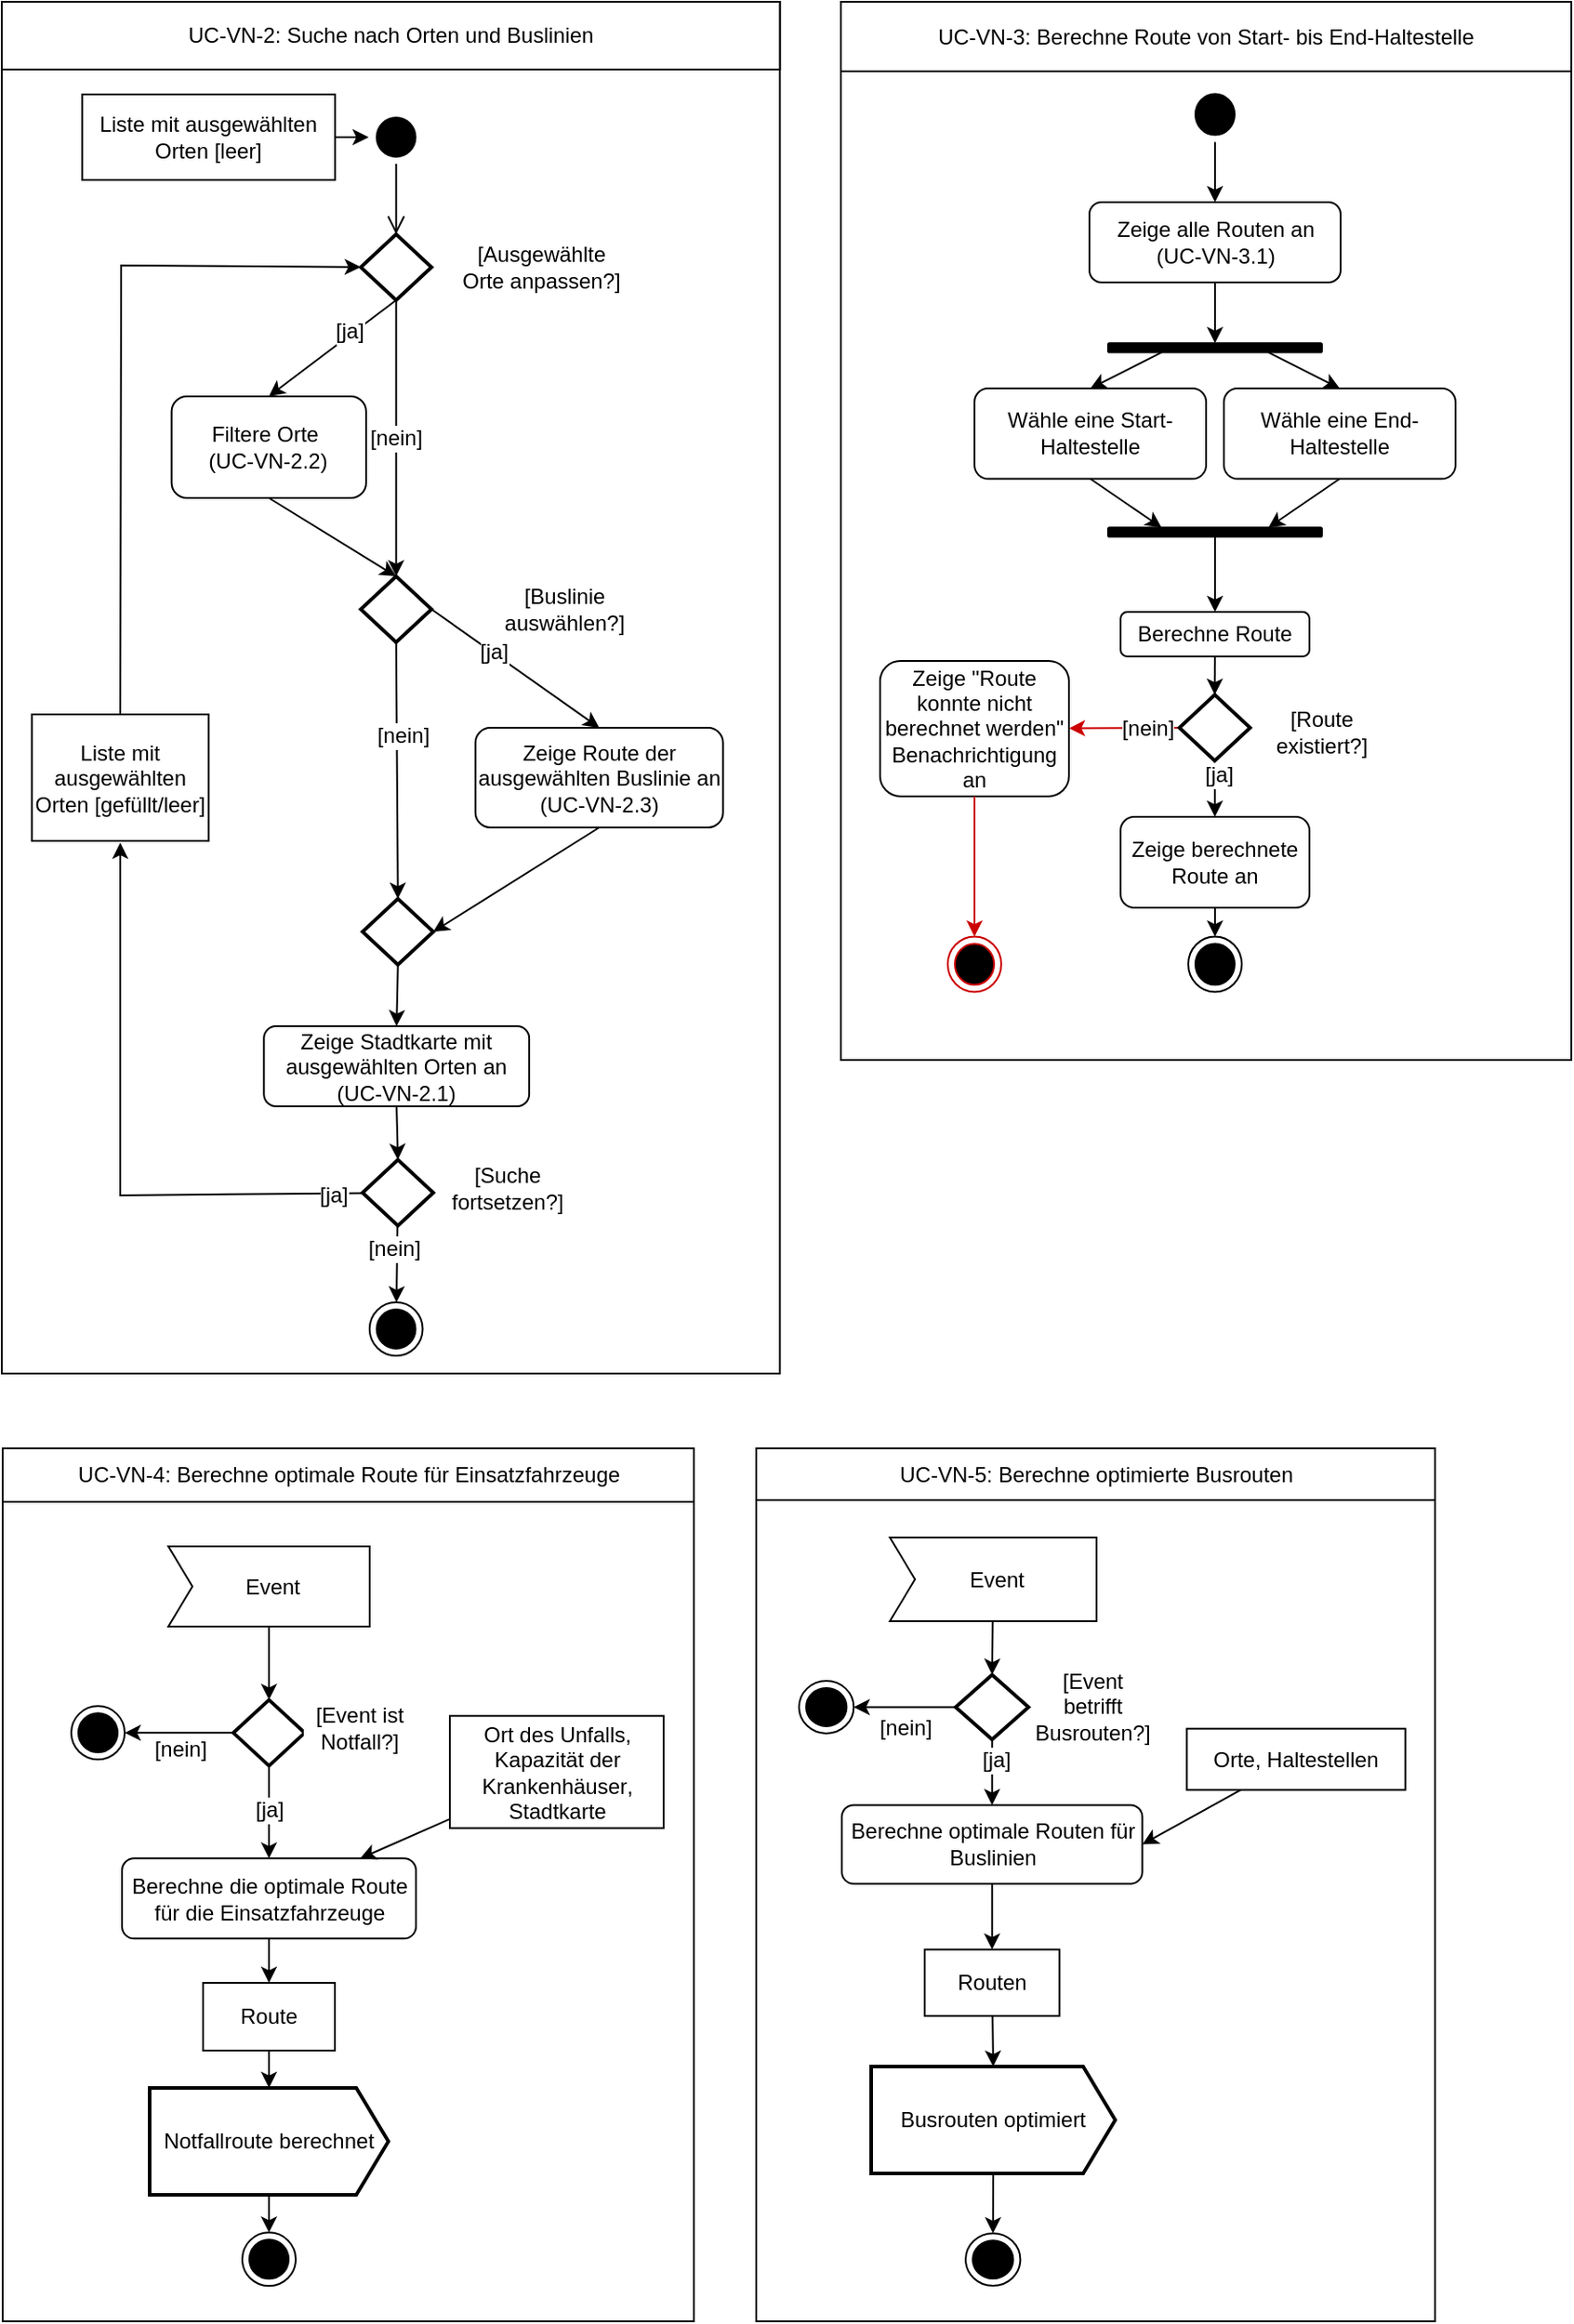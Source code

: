 <mxfile version="10.6.7" type="google"><diagram id="AXGGQtYxrSWORYiww602" name="Page-1"><mxGraphModel dx="2221" dy="715" grid="1" gridSize="10" guides="1" tooltips="1" connect="1" arrows="1" fold="1" page="1" pageScale="1" pageWidth="827" pageHeight="1169" math="0" shadow="0"><root><mxCell id="0"/><mxCell id="1" parent="0"/><mxCell id="OAen9JyRTrjCrC35t4y4-33" value="" style="group" parent="1" vertex="1" connectable="0"><mxGeometry x="-225.5" y="822.0" width="388" height="490" as="geometry"/></mxCell><mxCell id="2iGnEY-V47xP27pvORJV-48" value="" style="rounded=0;whiteSpace=wrap;html=1;" parent="OAen9JyRTrjCrC35t4y4-33" vertex="1"><mxGeometry width="388" height="490" as="geometry"/></mxCell><mxCell id="2iGnEY-V47xP27pvORJV-49" value="&lt;span lang=&quot;en&quot;&gt;UC-VN-4: Berechne optimale Route für Einsatzfahrzeuge&lt;/span&gt;&lt;br&gt;" style="rounded=0;whiteSpace=wrap;html=1;" parent="OAen9JyRTrjCrC35t4y4-33" vertex="1"><mxGeometry width="388" height="30" as="geometry"/></mxCell><mxCell id="2iGnEY-V47xP27pvORJV-52" value="" style="ellipse;html=1;shape=endState;fillColor=#000000;strokeColor=#000000;rounded=1;" parent="OAen9JyRTrjCrC35t4y4-33" vertex="1"><mxGeometry x="134.5" y="440.176" width="30" height="30" as="geometry"/></mxCell><mxCell id="2iGnEY-V47xP27pvORJV-62" value="Berechne die optimale Route für die Einsatzfahrzeuge" style="rounded=1;whiteSpace=wrap;html=1;" parent="OAen9JyRTrjCrC35t4y4-33" vertex="1"><mxGeometry x="67.0" y="230.176" width="165" height="45" as="geometry"/></mxCell><mxCell id="qJy5yCjfcx5cEMB7GCd0-231" style="edgeStyle=none;rounded=0;orthogonalLoop=1;jettySize=auto;html=1;strokeColor=#000000;strokeWidth=1;" parent="OAen9JyRTrjCrC35t4y4-33" source="qJy5yCjfcx5cEMB7GCd0-197" target="2iGnEY-V47xP27pvORJV-62" edge="1"><mxGeometry relative="1" as="geometry"/></mxCell><mxCell id="qJy5yCjfcx5cEMB7GCd0-197" value="&lt;span&gt;Ort des Unfalls, Kapazität der Krankenhäuser&lt;/span&gt;&lt;span lang=&quot;en&quot;&gt;, Stadtkarte&lt;/span&gt;&lt;span&gt;&lt;br&gt;&lt;/span&gt;" style="rounded=0;whiteSpace=wrap;html=1;strokeColor=#000000;fillColor=#FFFFFF;" parent="OAen9JyRTrjCrC35t4y4-33" vertex="1"><mxGeometry x="251" y="150.176" width="120" height="63" as="geometry"/></mxCell><mxCell id="qJy5yCjfcx5cEMB7GCd0-201" style="edgeStyle=none;rounded=0;orthogonalLoop=1;jettySize=auto;html=1;strokeColor=#000000;strokeWidth=1;exitX=0.5;exitY=1;exitDx=0;exitDy=0;exitPerimeter=0;entryX=0.5;entryY=0;entryDx=0;entryDy=0;" parent="OAen9JyRTrjCrC35t4y4-33" source="7tnzGCAv0lL4nqA43uXP-8" target="2iGnEY-V47xP27pvORJV-52" edge="1"><mxGeometry relative="1" as="geometry"><mxPoint x="145.5" y="305.676" as="targetPoint"/><mxPoint x="149.5" y="416.676" as="sourcePoint"/></mxGeometry></mxCell><mxCell id="qJy5yCjfcx5cEMB7GCd0-226" style="edgeStyle=none;rounded=0;orthogonalLoop=1;jettySize=auto;html=1;strokeColor=#000000;strokeWidth=1;" parent="OAen9JyRTrjCrC35t4y4-33" source="qJy5yCjfcx5cEMB7GCd0-224" target="2iGnEY-V47xP27pvORJV-62" edge="1"><mxGeometry relative="1" as="geometry"><Array as="points"/></mxGeometry></mxCell><mxCell id="qJy5yCjfcx5cEMB7GCd0-227" value="[ja]" style="text;html=1;resizable=0;points=[];align=center;verticalAlign=middle;labelBackgroundColor=#ffffff;" parent="qJy5yCjfcx5cEMB7GCd0-226" vertex="1" connectable="0"><mxGeometry x="-0.045" relative="1" as="geometry"><mxPoint as="offset"/></mxGeometry></mxCell><mxCell id="qJy5yCjfcx5cEMB7GCd0-224" value="" style="strokeWidth=2;html=1;shape=mxgraph.flowchart.decision;whiteSpace=wrap;fillColor=none;direction=south;" parent="OAen9JyRTrjCrC35t4y4-33" vertex="1"><mxGeometry x="129.5" y="141.176" width="40" height="37" as="geometry"/></mxCell><mxCell id="qJy5yCjfcx5cEMB7GCd0-225" value="&lt;span&gt;[Event ist Notfall&lt;/span&gt;&lt;span&gt;?]&lt;/span&gt;" style="rounded=0;whiteSpace=wrap;html=1;strokeColor=none;" parent="OAen9JyRTrjCrC35t4y4-33" vertex="1"><mxGeometry x="169.0" y="147" width="62" height="20" as="geometry"/></mxCell><mxCell id="qJy5yCjfcx5cEMB7GCd0-229" style="edgeStyle=none;rounded=0;orthogonalLoop=1;jettySize=auto;html=1;strokeColor=#000000;strokeWidth=1;" parent="OAen9JyRTrjCrC35t4y4-33" source="qJy5yCjfcx5cEMB7GCd0-224" target="OAen9JyRTrjCrC35t4y4-4" edge="1"><mxGeometry relative="1" as="geometry"><mxPoint x="75.833" y="159.667" as="targetPoint"/></mxGeometry></mxCell><mxCell id="qJy5yCjfcx5cEMB7GCd0-230" value="[nein]" style="text;html=1;resizable=0;points=[];align=center;verticalAlign=middle;labelBackgroundColor=#ffffff;" parent="qJy5yCjfcx5cEMB7GCd0-229" vertex="1" connectable="0"><mxGeometry x="-0.352" y="3" relative="1" as="geometry"><mxPoint x="-10" y="6" as="offset"/></mxGeometry></mxCell><mxCell id="OAen9JyRTrjCrC35t4y4-4" value="" style="ellipse;html=1;shape=endState;fillColor=#000000;strokeColor=#000000;rounded=1;" parent="OAen9JyRTrjCrC35t4y4-33" vertex="1"><mxGeometry x="38.5" y="144.676" width="30" height="30" as="geometry"/></mxCell><mxCell id="OAen9JyRTrjCrC35t4y4-21" value="" style="edgeStyle=none;rounded=0;orthogonalLoop=1;jettySize=auto;html=1;" parent="OAen9JyRTrjCrC35t4y4-33" source="OAen9JyRTrjCrC35t4y4-19" target="qJy5yCjfcx5cEMB7GCd0-224" edge="1"><mxGeometry relative="1" as="geometry"/></mxCell><mxCell id="OAen9JyRTrjCrC35t4y4-19" value="&amp;nbsp;Event&lt;br&gt;" style="html=1;shape=mxgraph.sysml.accEvent;strokeWidth=1;whiteSpace=wrap;align=center;" parent="OAen9JyRTrjCrC35t4y4-33" vertex="1"><mxGeometry x="93" y="55" width="113" height="45" as="geometry"/></mxCell><mxCell id="qJy5yCjfcx5cEMB7GCd0-233" value="&lt;span&gt;Route&lt;br&gt;&lt;/span&gt;" style="rounded=0;whiteSpace=wrap;html=1;strokeColor=#000000;fillColor=#FFFFFF;" parent="OAen9JyRTrjCrC35t4y4-33" vertex="1"><mxGeometry x="112.5" y="300" width="74" height="38" as="geometry"/></mxCell><mxCell id="OAen9JyRTrjCrC35t4y4-25" style="edgeStyle=none;rounded=0;orthogonalLoop=1;jettySize=auto;html=1;strokeColor=#000000;strokeWidth=1;" parent="OAen9JyRTrjCrC35t4y4-33" source="2iGnEY-V47xP27pvORJV-62" target="qJy5yCjfcx5cEMB7GCd0-233" edge="1"><mxGeometry relative="1" as="geometry"><mxPoint x="135.398" y="410.203" as="targetPoint"/><mxPoint x="144.057" y="275.176" as="sourcePoint"/></mxGeometry></mxCell><mxCell id="OAen9JyRTrjCrC35t4y4-26" style="edgeStyle=none;rounded=0;orthogonalLoop=1;jettySize=auto;html=1;strokeColor=#000000;strokeWidth=1;entryX=0.5;entryY=0;entryDx=0;entryDy=0;entryPerimeter=0;" parent="OAen9JyRTrjCrC35t4y4-33" source="qJy5yCjfcx5cEMB7GCd0-233" target="7tnzGCAv0lL4nqA43uXP-8" edge="1"><mxGeometry relative="1" as="geometry"><mxPoint x="149.5" y="359.676" as="targetPoint"/><mxPoint x="145.077" y="338" as="sourcePoint"/></mxGeometry></mxCell><mxCell id="7tnzGCAv0lL4nqA43uXP-8" value="&lt;span&gt;Notfallroute berechnet&lt;/span&gt;" style="html=1;shape=mxgraph.sysml.sendSigAct;strokeWidth=2;whiteSpace=wrap;align=center;" parent="OAen9JyRTrjCrC35t4y4-33" vertex="1"><mxGeometry x="82.5" y="359.0" width="134" height="60" as="geometry"/></mxCell><mxCell id="OAen9JyRTrjCrC35t4y4-34" value="" style="group" parent="1" vertex="1" connectable="0"><mxGeometry x="196.5" y="822.0" width="382" height="490" as="geometry"/></mxCell><mxCell id="qJy5yCjfcx5cEMB7GCd0-209" value="" style="rounded=0;whiteSpace=wrap;html=1;" parent="OAen9JyRTrjCrC35t4y4-34" vertex="1"><mxGeometry x="1" width="381" height="490" as="geometry"/></mxCell><mxCell id="qJy5yCjfcx5cEMB7GCd0-210" value="&lt;span lang=&quot;en&quot;&gt;UC-VN-5: Berechne optimierte Busrouten&lt;/span&gt;&lt;br&gt;" style="rounded=0;whiteSpace=wrap;html=1;" parent="OAen9JyRTrjCrC35t4y4-34" vertex="1"><mxGeometry x="1" width="381" height="29" as="geometry"/></mxCell><mxCell id="qJy5yCjfcx5cEMB7GCd0-212" value="" style="ellipse;html=1;shape=endState;fillColor=#000000;strokeColor=#000000;rounded=1;" parent="OAen9JyRTrjCrC35t4y4-34" vertex="1"><mxGeometry x="118.539" y="440.586" width="30.665" height="29.452" as="geometry"/></mxCell><mxCell id="qJy5yCjfcx5cEMB7GCd0-215" value="Berechne optimale Routen für Buslinien" style="rounded=1;whiteSpace=wrap;html=1;" parent="OAen9JyRTrjCrC35t4y4-34" vertex="1"><mxGeometry x="49.042" y="200.207" width="168.659" height="44.178" as="geometry"/></mxCell><mxCell id="qJy5yCjfcx5cEMB7GCd0-218" style="edgeStyle=none;rounded=0;orthogonalLoop=1;jettySize=auto;html=1;strokeColor=#000000;strokeWidth=1;entryX=1;entryY=0.5;entryDx=0;entryDy=0;" parent="OAen9JyRTrjCrC35t4y4-34" source="qJy5yCjfcx5cEMB7GCd0-219" target="qJy5yCjfcx5cEMB7GCd0-215" edge="1"><mxGeometry relative="1" as="geometry"/></mxCell><mxCell id="qJy5yCjfcx5cEMB7GCd0-219" value="&lt;span&gt;Orte, Haltestellen&lt;br&gt;&lt;/span&gt;" style="rounded=0;whiteSpace=wrap;html=1;strokeColor=#000000;fillColor=#FFFFFF;" parent="OAen9JyRTrjCrC35t4y4-34" vertex="1"><mxGeometry x="242.676" y="157.347" width="122.661" height="34.361" as="geometry"/></mxCell><mxCell id="qJy5yCjfcx5cEMB7GCd0-222" style="edgeStyle=none;rounded=0;orthogonalLoop=1;jettySize=auto;html=1;strokeColor=#000000;strokeWidth=1;" parent="OAen9JyRTrjCrC35t4y4-34" source="qJy5yCjfcx5cEMB7GCd0-215" target="qJy5yCjfcx5cEMB7GCd0-245" edge="1"><mxGeometry relative="1" as="geometry"><mxPoint x="130.816" y="266.475" as="targetPoint"/></mxGeometry></mxCell><mxCell id="qJy5yCjfcx5cEMB7GCd0-241" style="edgeStyle=none;rounded=0;orthogonalLoop=1;jettySize=auto;html=1;strokeColor=#000000;strokeWidth=1;" parent="OAen9JyRTrjCrC35t4y4-34" source="qJy5yCjfcx5cEMB7GCd0-235" target="qJy5yCjfcx5cEMB7GCd0-215" edge="1"><mxGeometry relative="1" as="geometry"/></mxCell><mxCell id="qJy5yCjfcx5cEMB7GCd0-244" value="[ja]" style="text;html=1;resizable=0;points=[];align=center;verticalAlign=middle;labelBackgroundColor=#ffffff;" parent="qJy5yCjfcx5cEMB7GCd0-241" vertex="1" connectable="0"><mxGeometry x="-0.365" y="2" relative="1" as="geometry"><mxPoint as="offset"/></mxGeometry></mxCell><mxCell id="qJy5yCjfcx5cEMB7GCd0-235" value="" style="strokeWidth=2;html=1;shape=mxgraph.flowchart.decision;whiteSpace=wrap;fillColor=none;direction=south;" parent="OAen9JyRTrjCrC35t4y4-34" vertex="1"><mxGeometry x="112.928" y="127.068" width="40.887" height="36.324" as="geometry"/></mxCell><mxCell id="qJy5yCjfcx5cEMB7GCd0-214" style="edgeStyle=none;rounded=0;orthogonalLoop=1;jettySize=auto;html=1;strokeColor=#000000;strokeWidth=1;entryX=0;entryY=0.5;entryDx=0;entryDy=0;entryPerimeter=0;" parent="OAen9JyRTrjCrC35t4y4-34" source="OAen9JyRTrjCrC35t4y4-24" target="qJy5yCjfcx5cEMB7GCd0-235" edge="1"><mxGeometry relative="1" as="geometry"><mxPoint x="130.576" y="83.699" as="sourcePoint"/><mxPoint x="130.816" y="77.808" as="targetPoint"/></mxGeometry></mxCell><mxCell id="qJy5yCjfcx5cEMB7GCd0-236" style="edgeStyle=none;rounded=0;orthogonalLoop=1;jettySize=auto;html=1;strokeColor=#000000;strokeWidth=1;" parent="OAen9JyRTrjCrC35t4y4-34" source="qJy5yCjfcx5cEMB7GCd0-235" target="OAen9JyRTrjCrC35t4y4-14" edge="1"><mxGeometry relative="1" as="geometry"><mxPoint x="61.138" y="146.039" as="targetPoint"/></mxGeometry></mxCell><mxCell id="qJy5yCjfcx5cEMB7GCd0-237" value="[nein]" style="text;html=1;resizable=0;points=[];align=center;verticalAlign=middle;labelBackgroundColor=#ffffff;" parent="qJy5yCjfcx5cEMB7GCd0-236" vertex="1" connectable="0"><mxGeometry x="-0.352" y="3" relative="1" as="geometry"><mxPoint x="-10" y="9" as="offset"/></mxGeometry></mxCell><mxCell id="qJy5yCjfcx5cEMB7GCd0-243" value="&lt;span&gt;[Event betrifft Busrouten?&lt;/span&gt;&lt;span&gt;]&lt;/span&gt;" style="rounded=0;whiteSpace=wrap;html=1;strokeColor=none;" parent="OAen9JyRTrjCrC35t4y4-34" vertex="1"><mxGeometry x="158.926" y="135.24" width="63.375" height="19.635" as="geometry"/></mxCell><mxCell id="qJy5yCjfcx5cEMB7GCd0-245" value="&lt;span&gt;Routen&lt;br&gt;&lt;/span&gt;" style="rounded=0;whiteSpace=wrap;html=1;strokeColor=#000000;fillColor=#FFFFFF;" parent="OAen9JyRTrjCrC35t4y4-34" vertex="1"><mxGeometry x="95.551" y="281.301" width="75.641" height="37.306" as="geometry"/></mxCell><mxCell id="OAen9JyRTrjCrC35t4y4-14" value="" style="ellipse;html=1;shape=endState;fillColor=#000000;strokeColor=#000000;rounded=1;" parent="OAen9JyRTrjCrC35t4y4-34" vertex="1"><mxGeometry x="25.021" y="130.504" width="30.665" height="29.452" as="geometry"/></mxCell><mxCell id="OAen9JyRTrjCrC35t4y4-27" style="edgeStyle=none;rounded=0;orthogonalLoop=1;jettySize=auto;html=1;exitX=0.5;exitY=1;exitDx=0;exitDy=0;exitPerimeter=0;" parent="OAen9JyRTrjCrC35t4y4-34" source="7tnzGCAv0lL4nqA43uXP-7" target="qJy5yCjfcx5cEMB7GCd0-212" edge="1"><mxGeometry relative="1" as="geometry"><mxPoint x="133.07" y="396.176" as="sourcePoint"/></mxGeometry></mxCell><mxCell id="OAen9JyRTrjCrC35t4y4-16" style="edgeStyle=none;rounded=0;orthogonalLoop=1;jettySize=auto;html=1;entryX=0.5;entryY=0;entryDx=0;entryDy=0;entryPerimeter=0;" parent="OAen9JyRTrjCrC35t4y4-34" source="qJy5yCjfcx5cEMB7GCd0-245" target="7tnzGCAv0lL4nqA43uXP-7" edge="1"><mxGeometry relative="1" as="geometry"><mxPoint x="133.371" y="339.176" as="targetPoint"/></mxGeometry></mxCell><mxCell id="OAen9JyRTrjCrC35t4y4-24" value="&amp;nbsp;Event&lt;br&gt;" style="html=1;shape=mxgraph.sysml.accEvent;strokeWidth=1;whiteSpace=wrap;align=center;" parent="OAen9JyRTrjCrC35t4y4-34" vertex="1"><mxGeometry x="76" y="50" width="116" height="47" as="geometry"/></mxCell><mxCell id="7tnzGCAv0lL4nqA43uXP-7" value="Busrouten optimiert" style="html=1;shape=mxgraph.sysml.sendSigAct;strokeWidth=2;whiteSpace=wrap;align=center;" parent="OAen9JyRTrjCrC35t4y4-34" vertex="1"><mxGeometry x="65.5" y="347.0" width="137" height="60" as="geometry"/></mxCell><mxCell id="7tnzGCAv0lL4nqA43uXP-5" value="" style="group" parent="1" vertex="1" connectable="0"><mxGeometry x="-226" y="10" width="436.741" height="770" as="geometry"/></mxCell><mxCell id="2iGnEY-V47xP27pvORJV-1" value="" style="rounded=0;whiteSpace=wrap;html=1;" parent="7tnzGCAv0lL4nqA43uXP-5" vertex="1"><mxGeometry width="436.741" height="770" as="geometry"/></mxCell><mxCell id="2iGnEY-V47xP27pvORJV-6" value="&lt;div&gt;UC-VN-2: Suche nach Orten und Buslinien&lt;/div&gt;" style="rounded=0;whiteSpace=wrap;html=1;" parent="7tnzGCAv0lL4nqA43uXP-5" vertex="1"><mxGeometry width="436.741" height="38" as="geometry"/></mxCell><mxCell id="2iGnEY-V47xP27pvORJV-24" value="" style="ellipse;html=1;shape=endState;fillColor=#000000;strokeColor=#000000;rounded=1;" parent="7tnzGCAv0lL4nqA43uXP-5" vertex="1"><mxGeometry x="206.459" y="730" width="29.778" height="30" as="geometry"/></mxCell><mxCell id="2iGnEY-V47xP27pvORJV-2" value="" style="ellipse;html=1;shape=startState;fillColor=#000000;strokeColor=#000000;" parent="7tnzGCAv0lL4nqA43uXP-5" vertex="1"><mxGeometry x="206.459" y="61" width="29.778" height="30" as="geometry"/></mxCell><mxCell id="2iGnEY-V47xP27pvORJV-3" value="" style="html=1;verticalAlign=bottom;endArrow=open;endSize=8;strokeColor=#000000;exitX=0.5;exitY=1;exitDx=0;exitDy=0;" parent="7tnzGCAv0lL4nqA43uXP-5" source="2iGnEY-V47xP27pvORJV-2" target="qJy5yCjfcx5cEMB7GCd0-19" edge="1"><mxGeometry relative="1" as="geometry"><mxPoint x="198.519" y="170" as="targetPoint"/><mxPoint x="221.844" y="91" as="sourcePoint"/></mxGeometry></mxCell><mxCell id="2iGnEY-V47xP27pvORJV-8" value="&lt;span&gt;Filtere Orte&amp;nbsp;&lt;br&gt;(&lt;/span&gt;UC-VN-2.2&lt;span&gt;)&lt;br&gt;&lt;/span&gt;" style="rounded=1;whiteSpace=wrap;html=1;" parent="7tnzGCAv0lL4nqA43uXP-5" vertex="1"><mxGeometry x="95.322" y="221.5" width="109.185" height="57" as="geometry"/></mxCell><mxCell id="2iGnEY-V47xP27pvORJV-10" value="Zeige Route der ausgewählten Buslinie an (UC-VN-2.3)&lt;span&gt;&lt;br&gt;&lt;/span&gt;" style="rounded=1;whiteSpace=wrap;html=1;" parent="7tnzGCAv0lL4nqA43uXP-5" vertex="1"><mxGeometry x="265.87" y="407.5" width="138.963" height="56" as="geometry"/></mxCell><mxCell id="2iGnEY-V47xP27pvORJV-13" style="edgeStyle=none;rounded=0;orthogonalLoop=1;jettySize=auto;html=1;strokeColor=#000000;exitX=1;exitY=0.5;exitDx=0;exitDy=0;exitPerimeter=0;entryX=0.5;entryY=0;entryDx=0;entryDy=0;" parent="7tnzGCAv0lL4nqA43uXP-5" source="qJy5yCjfcx5cEMB7GCd0-19" target="2iGnEY-V47xP27pvORJV-8" edge="1"><mxGeometry relative="1" as="geometry"><mxPoint x="221" y="303" as="sourcePoint"/></mxGeometry></mxCell><mxCell id="qJy5yCjfcx5cEMB7GCd0-6" style="edgeStyle=none;rounded=0;orthogonalLoop=1;jettySize=auto;html=1;exitX=0.5;exitY=0;exitDx=0;exitDy=0;exitPerimeter=0;entryX=0.5;entryY=0;entryDx=0;entryDy=0;" parent="7tnzGCAv0lL4nqA43uXP-5" source="2iGnEY-V47xP27pvORJV-54" target="2iGnEY-V47xP27pvORJV-10" edge="1"><mxGeometry relative="1" as="geometry"><mxPoint x="145" y="546" as="targetPoint"/></mxGeometry></mxCell><mxCell id="qJy5yCjfcx5cEMB7GCd0-7" value="[ja]" style="text;html=1;resizable=0;points=[];align=center;verticalAlign=middle;labelBackgroundColor=#ffffff;" parent="qJy5yCjfcx5cEMB7GCd0-6" vertex="1" connectable="0"><mxGeometry x="-0.285" relative="1" as="geometry"><mxPoint x="1" as="offset"/></mxGeometry></mxCell><mxCell id="qJy5yCjfcx5cEMB7GCd0-8" style="edgeStyle=none;rounded=0;orthogonalLoop=1;jettySize=auto;html=1;exitX=0.5;exitY=1;exitDx=0;exitDy=0;entryX=0;entryY=0.5;entryDx=0;entryDy=0;entryPerimeter=0;" parent="7tnzGCAv0lL4nqA43uXP-5" source="qJy5yCjfcx5cEMB7GCd0-22" target="qJy5yCjfcx5cEMB7GCd0-11" edge="1"><mxGeometry relative="1" as="geometry"><mxPoint x="300" y="546" as="targetPoint"/></mxGeometry></mxCell><mxCell id="2iGnEY-V47xP27pvORJV-54" value="" style="strokeWidth=2;html=1;shape=mxgraph.flowchart.decision;whiteSpace=wrap;fillColor=none;direction=south;" parent="7tnzGCAv0lL4nqA43uXP-5" vertex="1"><mxGeometry x="201.496" y="322.5" width="39.704" height="37" as="geometry"/></mxCell><mxCell id="qJy5yCjfcx5cEMB7GCd0-3" style="edgeStyle=none;rounded=0;orthogonalLoop=1;jettySize=auto;html=1;entryX=0;entryY=0.5;entryDx=0;entryDy=0;entryPerimeter=0;exitX=0.5;exitY=1;exitDx=0;exitDy=0;" parent="7tnzGCAv0lL4nqA43uXP-5" source="2iGnEY-V47xP27pvORJV-8" target="2iGnEY-V47xP27pvORJV-54" edge="1"><mxGeometry relative="1" as="geometry"><mxPoint x="211.67" y="416" as="targetPoint"/></mxGeometry></mxCell><mxCell id="qJy5yCjfcx5cEMB7GCd0-17" style="edgeStyle=none;rounded=0;orthogonalLoop=1;jettySize=auto;html=1;" parent="7tnzGCAv0lL4nqA43uXP-5" source="qJy5yCjfcx5cEMB7GCd0-11" target="2iGnEY-V47xP27pvORJV-24" edge="1"><mxGeometry relative="1" as="geometry"><mxPoint x="213.407" y="720" as="targetPoint"/></mxGeometry></mxCell><mxCell id="qJy5yCjfcx5cEMB7GCd0-27" value="[nein]" style="text;html=1;resizable=0;points=[];align=center;verticalAlign=middle;labelBackgroundColor=#ffffff;" parent="qJy5yCjfcx5cEMB7GCd0-17" vertex="1" connectable="0"><mxGeometry x="-0.419" y="-2" relative="1" as="geometry"><mxPoint as="offset"/></mxGeometry></mxCell><mxCell id="qJy5yCjfcx5cEMB7GCd0-11" value="" style="strokeWidth=2;html=1;shape=mxgraph.flowchart.decision;whiteSpace=wrap;fillColor=none;direction=south;" parent="7tnzGCAv0lL4nqA43uXP-5" vertex="1"><mxGeometry x="202.496" y="650" width="39.704" height="37" as="geometry"/></mxCell><mxCell id="qJy5yCjfcx5cEMB7GCd0-13" value="&lt;span&gt;[Buslinie auswählen&lt;/span&gt;&lt;span&gt;?]&lt;/span&gt;" style="rounded=0;whiteSpace=wrap;html=1;strokeColor=none;" parent="7tnzGCAv0lL4nqA43uXP-5" vertex="1"><mxGeometry x="266" y="325.5" width="100" height="31" as="geometry"/></mxCell><mxCell id="qJy5yCjfcx5cEMB7GCd0-19" value="" style="strokeWidth=2;html=1;shape=mxgraph.flowchart.decision;whiteSpace=wrap;fillColor=none;direction=south;" parent="7tnzGCAv0lL4nqA43uXP-5" vertex="1"><mxGeometry x="201.496" y="130.5" width="39.704" height="37" as="geometry"/></mxCell><mxCell id="qJy5yCjfcx5cEMB7GCd0-24" style="edgeStyle=none;rounded=0;orthogonalLoop=1;jettySize=auto;html=1;exitX=0.5;exitY=0;exitDx=0;exitDy=0;" parent="7tnzGCAv0lL4nqA43uXP-5" edge="1"><mxGeometry relative="1" as="geometry"><mxPoint x="278" y="126" as="sourcePoint"/><mxPoint x="278" y="126" as="targetPoint"/></mxGeometry></mxCell><mxCell id="qJy5yCjfcx5cEMB7GCd0-26" value="&lt;span&gt;[Suche fortsetzen&lt;/span&gt;&lt;span&gt;?]&lt;/span&gt;" style="rounded=0;whiteSpace=wrap;html=1;strokeColor=none;" parent="7tnzGCAv0lL4nqA43uXP-5" vertex="1"><mxGeometry x="252.615" y="656" width="61.541" height="20" as="geometry"/></mxCell><mxCell id="qJy5yCjfcx5cEMB7GCd0-35" style="edgeStyle=none;rounded=0;orthogonalLoop=1;jettySize=auto;html=1;" parent="7tnzGCAv0lL4nqA43uXP-5" source="qJy5yCjfcx5cEMB7GCd0-34" target="2iGnEY-V47xP27pvORJV-2" edge="1"><mxGeometry relative="1" as="geometry"><Array as="points"><mxPoint x="205.963" y="76"/></Array></mxGeometry></mxCell><mxCell id="qJy5yCjfcx5cEMB7GCd0-34" value="Liste mit ausgewählten Orten [leer]" style="rounded=0;whiteSpace=wrap;html=1;" parent="7tnzGCAv0lL4nqA43uXP-5" vertex="1"><mxGeometry x="45.163" y="52" width="141.941" height="48" as="geometry"/></mxCell><mxCell id="qJy5yCjfcx5cEMB7GCd0-36" value="Liste mit ausgewählten Orten [gefüllt/leer]" style="rounded=0;whiteSpace=wrap;html=1;" parent="7tnzGCAv0lL4nqA43uXP-5" vertex="1"><mxGeometry x="16.874" y="400" width="99.259" height="71" as="geometry"/></mxCell><mxCell id="qJy5yCjfcx5cEMB7GCd0-28" style="edgeStyle=none;rounded=0;orthogonalLoop=1;jettySize=auto;html=1;exitX=0.5;exitY=0;exitDx=0;exitDy=0;" parent="7tnzGCAv0lL4nqA43uXP-5" source="qJy5yCjfcx5cEMB7GCd0-36" target="qJy5yCjfcx5cEMB7GCd0-19" edge="1"><mxGeometry relative="1" as="geometry"><mxPoint x="69.481" y="412" as="sourcePoint"/><Array as="points"><mxPoint x="67.0" y="148"/></Array></mxGeometry></mxCell><mxCell id="qJy5yCjfcx5cEMB7GCd0-37" style="edgeStyle=none;rounded=0;orthogonalLoop=1;jettySize=auto;html=1;" parent="7tnzGCAv0lL4nqA43uXP-5" source="qJy5yCjfcx5cEMB7GCd0-11" edge="1"><mxGeometry relative="1" as="geometry"><mxPoint x="193.556" y="668.441" as="sourcePoint"/><mxPoint x="66.504" y="472" as="targetPoint"/><Array as="points"><mxPoint x="66.504" y="670"/></Array></mxGeometry></mxCell><mxCell id="qJy5yCjfcx5cEMB7GCd0-38" value="[ja]" style="text;html=1;resizable=0;points=[];align=center;verticalAlign=middle;labelBackgroundColor=#ffffff;" parent="qJy5yCjfcx5cEMB7GCd0-37" vertex="1" connectable="0"><mxGeometry x="-0.899" y="1" relative="1" as="geometry"><mxPoint as="offset"/></mxGeometry></mxCell><mxCell id="qJy5yCjfcx5cEMB7GCd0-22" value="&lt;span&gt;Zeige Stadtkarte mit ausgewählten Orten an (&lt;/span&gt;UC-VN-2.1)" style="rounded=1;whiteSpace=wrap;html=1;" parent="7tnzGCAv0lL4nqA43uXP-5" vertex="1"><mxGeometry x="147.148" y="575" width="148.889" height="45" as="geometry"/></mxCell><mxCell id="SV-MoRvLEaFe4OEK-uvw-4" style="edgeStyle=none;rounded=0;orthogonalLoop=1;jettySize=auto;html=1;exitX=1;exitY=0.5;exitDx=0;exitDy=0;exitPerimeter=0;entryX=0.5;entryY=0;entryDx=0;entryDy=0;" edge="1" parent="7tnzGCAv0lL4nqA43uXP-5" source="SV-MoRvLEaFe4OEK-uvw-13" target="qJy5yCjfcx5cEMB7GCd0-22"><mxGeometry relative="1" as="geometry"><mxPoint x="-5" y="470" as="sourcePoint"/><mxPoint x="-5" y="660" as="targetPoint"/></mxGeometry></mxCell><mxCell id="SV-MoRvLEaFe4OEK-uvw-6" value="[Ausgewählte Orte anpassen?]" style="text;html=1;strokeColor=none;fillColor=none;align=center;verticalAlign=middle;whiteSpace=wrap;rounded=0;" vertex="1" parent="7tnzGCAv0lL4nqA43uXP-5"><mxGeometry x="256" y="133.5" width="94" height="31" as="geometry"/></mxCell><mxCell id="SV-MoRvLEaFe4OEK-uvw-8" value="[nein]" style="endArrow=classic;html=1;exitX=1;exitY=0.5;exitDx=0;exitDy=0;exitPerimeter=0;entryX=0;entryY=0.5;entryDx=0;entryDy=0;entryPerimeter=0;fontSize=12;" edge="1" parent="7tnzGCAv0lL4nqA43uXP-5" source="qJy5yCjfcx5cEMB7GCd0-19" target="2iGnEY-V47xP27pvORJV-54"><mxGeometry width="50" height="50" relative="1" as="geometry"><mxPoint x="226" y="300" as="sourcePoint"/><mxPoint x="276" y="250" as="targetPoint"/></mxGeometry></mxCell><mxCell id="SV-MoRvLEaFe4OEK-uvw-9" value="" style="endArrow=classic;html=1;exitX=0.5;exitY=1;exitDx=0;exitDy=0;entryX=0.5;entryY=0;entryDx=0;entryDy=0;entryPerimeter=0;" edge="1" parent="7tnzGCAv0lL4nqA43uXP-5" source="2iGnEY-V47xP27pvORJV-10" target="SV-MoRvLEaFe4OEK-uvw-13"><mxGeometry width="50" height="50" relative="1" as="geometry"><mxPoint x="286.5" y="549.5" as="sourcePoint"/><mxPoint x="336.5" y="499.5" as="targetPoint"/></mxGeometry></mxCell><mxCell id="SV-MoRvLEaFe4OEK-uvw-13" value="" style="strokeWidth=2;html=1;shape=mxgraph.flowchart.decision;whiteSpace=wrap;fillColor=none;direction=south;" vertex="1" parent="7tnzGCAv0lL4nqA43uXP-5"><mxGeometry x="202.496" y="503.5" width="39.704" height="37" as="geometry"/></mxCell><mxCell id="SV-MoRvLEaFe4OEK-uvw-19" style="edgeStyle=none;rounded=0;orthogonalLoop=1;jettySize=auto;html=1;entryX=0;entryY=0.5;entryDx=0;entryDy=0;entryPerimeter=0;exitX=1;exitY=0.5;exitDx=0;exitDy=0;exitPerimeter=0;" edge="1" parent="7tnzGCAv0lL4nqA43uXP-5" source="2iGnEY-V47xP27pvORJV-54" target="SV-MoRvLEaFe4OEK-uvw-13"><mxGeometry relative="1" as="geometry"><mxPoint x="216" y="360" as="sourcePoint"/><mxPoint x="-4" y="585" as="targetPoint"/></mxGeometry></mxCell><mxCell id="SV-MoRvLEaFe4OEK-uvw-20" value="[nein]" style="text;html=1;resizable=0;points=[];align=center;verticalAlign=middle;labelBackgroundColor=#ffffff;" vertex="1" connectable="0" parent="SV-MoRvLEaFe4OEK-uvw-19"><mxGeometry x="-0.285" y="3" relative="1" as="geometry"><mxPoint y="1" as="offset"/></mxGeometry></mxCell><mxCell id="7tnzGCAv0lL4nqA43uXP-9" value="" style="group" parent="1" vertex="1" connectable="0"><mxGeometry x="245" y="10.0" width="410" height="594" as="geometry"/></mxCell><mxCell id="qJy5yCjfcx5cEMB7GCd0-73" value="" style="rounded=0;whiteSpace=wrap;html=1;" parent="7tnzGCAv0lL4nqA43uXP-9" vertex="1"><mxGeometry y="4" width="410" height="590" as="geometry"/></mxCell><mxCell id="qJy5yCjfcx5cEMB7GCd0-74" value="UC-VN-3: Berechne Route von Start- bis End-Haltestelle&lt;br&gt;" style="rounded=0;whiteSpace=wrap;html=1;" parent="7tnzGCAv0lL4nqA43uXP-9" vertex="1"><mxGeometry width="410" height="39" as="geometry"/></mxCell><mxCell id="qJy5yCjfcx5cEMB7GCd0-75" value="" style="ellipse;html=1;shape=startState;fillColor=#000000;strokeColor=#000000;" parent="7tnzGCAv0lL4nqA43uXP-9" vertex="1"><mxGeometry x="195" y="47.696" width="30" height="31.071" as="geometry"/></mxCell><mxCell id="qJy5yCjfcx5cEMB7GCd0-77" style="edgeStyle=none;rounded=0;orthogonalLoop=1;jettySize=auto;html=1;strokeColor=#000000;entryX=0.5;entryY=0;entryDx=0;entryDy=0;exitX=0.5;exitY=1;exitDx=0;exitDy=0;" parent="7tnzGCAv0lL4nqA43uXP-9" source="qJy5yCjfcx5cEMB7GCd0-75" target="SV-MoRvLEaFe4OEK-uvw-21" edge="1"><mxGeometry relative="1" as="geometry"><mxPoint x="210" y="110.0" as="targetPoint"/></mxGeometry></mxCell><mxCell id="qJy5yCjfcx5cEMB7GCd0-80" value="" style="ellipse;html=1;shape=endState;fillColor=#000000;strokeColor=#000000;rounded=1;" parent="7tnzGCAv0lL4nqA43uXP-9" vertex="1"><mxGeometry x="195" y="524.714" width="30" height="31.071" as="geometry"/></mxCell><mxCell id="qJy5yCjfcx5cEMB7GCd0-109" value="" style="rounded=1;whiteSpace=wrap;html=1;fillColor=#000000;" parent="7tnzGCAv0lL4nqA43uXP-9" vertex="1"><mxGeometry x="150" y="191.607" width="120" height="5.179" as="geometry"/></mxCell><mxCell id="qJy5yCjfcx5cEMB7GCd0-112" value="Wähle eine Start-Haltestelle" style="rounded=1;whiteSpace=wrap;html=1;" parent="7tnzGCAv0lL4nqA43uXP-9" vertex="1"><mxGeometry x="75" y="217.018" width="130" height="50.75" as="geometry"/></mxCell><mxCell id="qJy5yCjfcx5cEMB7GCd0-114" style="edgeStyle=none;rounded=1;orthogonalLoop=1;jettySize=auto;html=1;fontSize=12;fillColor=#ffffff;exitX=0.25;exitY=1;exitDx=0;exitDy=0;entryX=0.5;entryY=0;entryDx=0;entryDy=0;" parent="7tnzGCAv0lL4nqA43uXP-9" source="qJy5yCjfcx5cEMB7GCd0-109" target="qJy5yCjfcx5cEMB7GCd0-112" edge="1"><mxGeometry relative="1" as="geometry"/></mxCell><mxCell id="qJy5yCjfcx5cEMB7GCd0-113" value="Wähle eine End-Haltestelle" style="rounded=1;whiteSpace=wrap;html=1;" parent="7tnzGCAv0lL4nqA43uXP-9" vertex="1"><mxGeometry x="215" y="217.018" width="130" height="50.75" as="geometry"/></mxCell><mxCell id="qJy5yCjfcx5cEMB7GCd0-115" style="edgeStyle=none;rounded=1;orthogonalLoop=1;jettySize=auto;html=1;fontSize=12;fillColor=#ffffff;entryX=0.5;entryY=0;entryDx=0;entryDy=0;exitX=0.75;exitY=1;exitDx=0;exitDy=0;" parent="7tnzGCAv0lL4nqA43uXP-9" source="qJy5yCjfcx5cEMB7GCd0-109" target="qJy5yCjfcx5cEMB7GCd0-113" edge="1"><mxGeometry relative="1" as="geometry"/></mxCell><mxCell id="qJy5yCjfcx5cEMB7GCd0-116" style="edgeStyle=none;rounded=1;orthogonalLoop=1;jettySize=auto;html=1;fontSize=12;fillColor=#ffffff;entryX=0.25;entryY=0;entryDx=0;entryDy=0;exitX=0.5;exitY=1;exitDx=0;exitDy=0;" parent="7tnzGCAv0lL4nqA43uXP-9" source="qJy5yCjfcx5cEMB7GCd0-112" target="DrdyLmpr-4gGrR5tLyKo-1" edge="1"><mxGeometry relative="1" as="geometry"><mxPoint x="188" y="323.0" as="targetPoint"/></mxGeometry></mxCell><mxCell id="qJy5yCjfcx5cEMB7GCd0-119" style="edgeStyle=none;rounded=1;orthogonalLoop=1;jettySize=auto;html=1;fontSize=12;fillColor=#ffffff;entryX=0.75;entryY=0;entryDx=0;entryDy=0;exitX=0.5;exitY=1;exitDx=0;exitDy=0;" parent="7tnzGCAv0lL4nqA43uXP-9" source="qJy5yCjfcx5cEMB7GCd0-113" target="DrdyLmpr-4gGrR5tLyKo-1" edge="1"><mxGeometry relative="1" as="geometry"/></mxCell><mxCell id="qJy5yCjfcx5cEMB7GCd0-137" style="edgeStyle=none;rounded=1;orthogonalLoop=1;jettySize=auto;html=1;fontSize=12;fillColor=#ffffff;entryX=0;entryY=0.5;entryDx=0;entryDy=0;entryPerimeter=0;" parent="7tnzGCAv0lL4nqA43uXP-9" source="qJy5yCjfcx5cEMB7GCd0-132" target="SV-MoRvLEaFe4OEK-uvw-24" edge="1"><mxGeometry relative="1" as="geometry"><mxPoint x="210" y="392.5" as="targetPoint"/></mxGeometry></mxCell><mxCell id="qJy5yCjfcx5cEMB7GCd0-132" value="Berechne Route" style="rounded=1;whiteSpace=wrap;html=1;" parent="7tnzGCAv0lL4nqA43uXP-9" vertex="1"><mxGeometry x="157" y="342.5" width="106" height="25" as="geometry"/></mxCell><mxCell id="qJy5yCjfcx5cEMB7GCd0-133" value="[Route existiert?]&lt;br&gt;" style="rounded=0;whiteSpace=wrap;html=1;strokeColor=none;" parent="7tnzGCAv0lL4nqA43uXP-9" vertex="1"><mxGeometry x="228" y="390" width="84" height="40" as="geometry"/></mxCell><mxCell id="qJy5yCjfcx5cEMB7GCd0-136" style="edgeStyle=none;rounded=1;orthogonalLoop=1;jettySize=auto;html=1;fontSize=12;fillColor=#ffffff;" parent="7tnzGCAv0lL4nqA43uXP-9" source="qJy5yCjfcx5cEMB7GCd0-134" target="qJy5yCjfcx5cEMB7GCd0-80" edge="1"><mxGeometry relative="1" as="geometry"/></mxCell><mxCell id="qJy5yCjfcx5cEMB7GCd0-134" value="Zeige berechnete Route an" style="rounded=1;whiteSpace=wrap;html=1;" parent="7tnzGCAv0lL4nqA43uXP-9" vertex="1"><mxGeometry x="157" y="457.5" width="106" height="51" as="geometry"/></mxCell><mxCell id="qJy5yCjfcx5cEMB7GCd0-85" style="edgeStyle=none;rounded=0;orthogonalLoop=1;jettySize=auto;html=1;exitX=1;exitY=0.5;exitDx=0;exitDy=0;exitPerimeter=0;" parent="7tnzGCAv0lL4nqA43uXP-9" source="SV-MoRvLEaFe4OEK-uvw-24" target="qJy5yCjfcx5cEMB7GCd0-134" edge="1"><mxGeometry relative="1" as="geometry"><mxPoint x="206" y="462.5" as="targetPoint"/><mxPoint x="210" y="423.5" as="sourcePoint"/></mxGeometry></mxCell><mxCell id="qJy5yCjfcx5cEMB7GCd0-86" value="[ja]" style="text;html=1;resizable=0;points=[];align=center;verticalAlign=middle;labelBackgroundColor=#ffffff;" parent="qJy5yCjfcx5cEMB7GCd0-85" vertex="1" connectable="0"><mxGeometry x="-0.478" y="2" relative="1" as="geometry"><mxPoint as="offset"/></mxGeometry></mxCell><mxCell id="qJy5yCjfcx5cEMB7GCd0-138" value="Zeige &quot;Route konnte nicht berechnet werden&quot; Benachrichtigung an" style="rounded=1;whiteSpace=wrap;html=1;" parent="7tnzGCAv0lL4nqA43uXP-9" vertex="1"><mxGeometry x="22" y="370" width="106" height="76" as="geometry"/></mxCell><mxCell id="qJy5yCjfcx5cEMB7GCd0-139" style="edgeStyle=none;rounded=1;orthogonalLoop=1;jettySize=auto;html=1;strokeColor=#CC0000;fontSize=12;fillColor=#ffffff;exitX=0.5;exitY=1;exitDx=0;exitDy=0;exitPerimeter=0;" parent="7tnzGCAv0lL4nqA43uXP-9" source="SV-MoRvLEaFe4OEK-uvw-24" target="qJy5yCjfcx5cEMB7GCd0-138" edge="1"><mxGeometry relative="1" as="geometry"><mxPoint x="191.5" y="408.0" as="sourcePoint"/></mxGeometry></mxCell><mxCell id="qJy5yCjfcx5cEMB7GCd0-140" value="[nein]" style="text;html=1;resizable=0;points=[];align=center;verticalAlign=middle;labelBackgroundColor=#ffffff;" parent="qJy5yCjfcx5cEMB7GCd0-139" vertex="1" connectable="0"><mxGeometry x="-0.417" relative="1" as="geometry"><mxPoint as="offset"/></mxGeometry></mxCell><mxCell id="qJy5yCjfcx5cEMB7GCd0-142" value="" style="ellipse;html=1;shape=endState;fillColor=#000000;strokeColor=#CC0000;rounded=1;" parent="7tnzGCAv0lL4nqA43uXP-9" vertex="1"><mxGeometry x="60" y="524.714" width="30" height="31.071" as="geometry"/></mxCell><mxCell id="qJy5yCjfcx5cEMB7GCd0-141" style="edgeStyle=none;rounded=1;orthogonalLoop=1;jettySize=auto;html=1;strokeColor=#CC0000;fontSize=12;fillColor=#ffffff;" parent="7tnzGCAv0lL4nqA43uXP-9" source="qJy5yCjfcx5cEMB7GCd0-138" target="qJy5yCjfcx5cEMB7GCd0-142" edge="1"><mxGeometry relative="1" as="geometry"/></mxCell><mxCell id="DrdyLmpr-4gGrR5tLyKo-2" style="rounded=0;orthogonalLoop=1;jettySize=auto;html=1;" parent="7tnzGCAv0lL4nqA43uXP-9" source="DrdyLmpr-4gGrR5tLyKo-1" target="qJy5yCjfcx5cEMB7GCd0-132" edge="1"><mxGeometry relative="1" as="geometry"><mxPoint x="210" y="172.5" as="targetPoint"/></mxGeometry></mxCell><mxCell id="DrdyLmpr-4gGrR5tLyKo-1" value="" style="rounded=1;whiteSpace=wrap;html=1;fillColor=#000000;" parent="7tnzGCAv0lL4nqA43uXP-9" vertex="1"><mxGeometry x="150" y="295.107" width="120" height="5.179" as="geometry"/></mxCell><mxCell id="SV-MoRvLEaFe4OEK-uvw-21" value="Zeige alle Routen an&lt;br&gt;(UC-VN-3.1)" style="rounded=1;whiteSpace=wrap;html=1;" vertex="1" parent="7tnzGCAv0lL4nqA43uXP-9"><mxGeometry x="139.5" y="112.5" width="141" height="45" as="geometry"/></mxCell><mxCell id="SV-MoRvLEaFe4OEK-uvw-23" style="edgeStyle=none;rounded=0;orthogonalLoop=1;jettySize=auto;html=1;strokeColor=#000000;exitX=0.5;exitY=1;exitDx=0;exitDy=0;entryX=0.5;entryY=0;entryDx=0;entryDy=0;" edge="1" parent="7tnzGCAv0lL4nqA43uXP-9" source="SV-MoRvLEaFe4OEK-uvw-21" target="qJy5yCjfcx5cEMB7GCd0-109"><mxGeometry relative="1" as="geometry"><mxPoint x="-368.364" y="195.0" as="targetPoint"/><mxPoint x="-368.153" y="164.0" as="sourcePoint"/><Array as="points"/></mxGeometry></mxCell><mxCell id="SV-MoRvLEaFe4OEK-uvw-24" value="" style="strokeWidth=2;html=1;shape=mxgraph.flowchart.decision;whiteSpace=wrap;fillColor=none;direction=south;" vertex="1" parent="7tnzGCAv0lL4nqA43uXP-9"><mxGeometry x="189.996" y="389" width="39.704" height="37" as="geometry"/></mxCell><mxCell id="SV-MoRvLEaFe4OEK-uvw-7" value="[ja]" style="text;html=1;resizable=0;points=[];align=center;verticalAlign=middle;labelBackgroundColor=#ffffff;" vertex="1" connectable="0" parent="1"><mxGeometry x="-0.285" y="3" relative="1" as="geometry"><mxPoint x="-31.5" y="195" as="offset"/></mxGeometry></mxCell></root></mxGraphModel></diagram></mxfile>